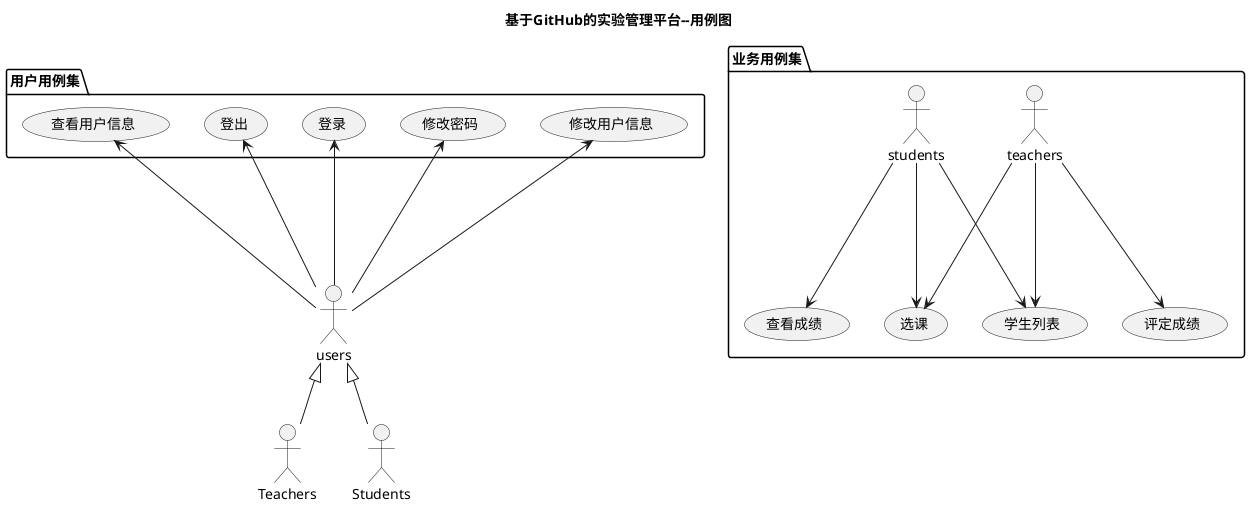 @startuml
title 基于GitHub的实验管理平台--用例图

users <|-- Teachers
users <|-- Students

package 用户用例集 {
users --up-> (登录)
users --up-> (登出)
users --up-> (查看用户信息)
users --up-> (修改用户信息)
users --up-> (修改密码)
}

package 业务用例集 {
teachers ---> (评定成绩)
teachers ---> (学生列表)
students ---> (学生列表)
students ---> (查看成绩)
students ---> (选课)
teachers---> (选课)
}

@enduml